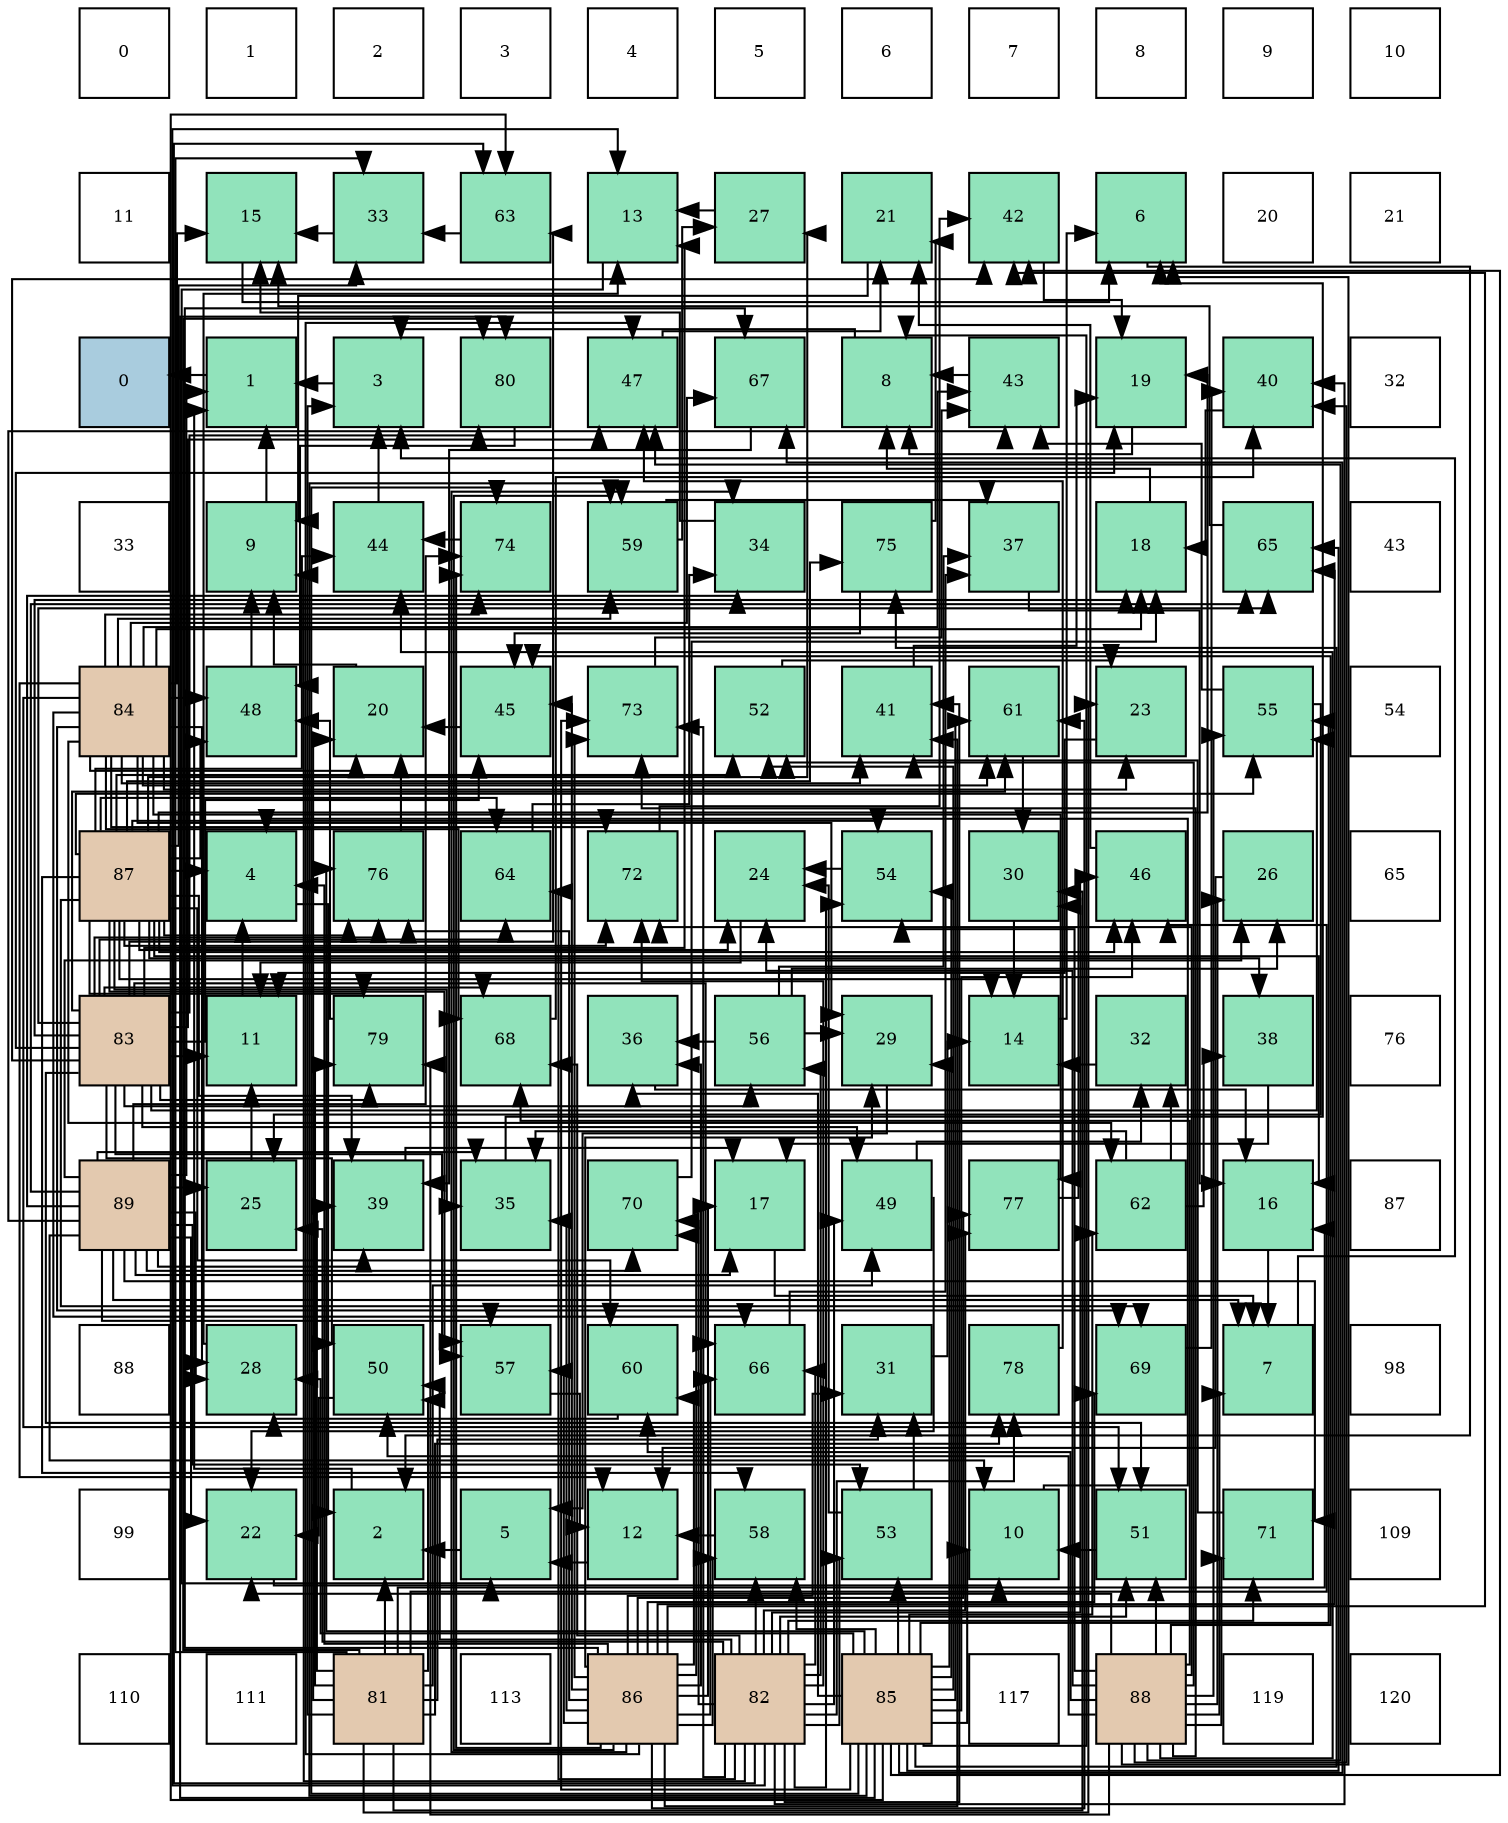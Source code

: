 digraph layout{
 rankdir=TB;
 splines=ortho;
 node [style=filled shape=square fixedsize=true width=0.6];
0[label="0", fontsize=8, fillcolor="#ffffff"];
1[label="1", fontsize=8, fillcolor="#ffffff"];
2[label="2", fontsize=8, fillcolor="#ffffff"];
3[label="3", fontsize=8, fillcolor="#ffffff"];
4[label="4", fontsize=8, fillcolor="#ffffff"];
5[label="5", fontsize=8, fillcolor="#ffffff"];
6[label="6", fontsize=8, fillcolor="#ffffff"];
7[label="7", fontsize=8, fillcolor="#ffffff"];
8[label="8", fontsize=8, fillcolor="#ffffff"];
9[label="9", fontsize=8, fillcolor="#ffffff"];
10[label="10", fontsize=8, fillcolor="#ffffff"];
11[label="11", fontsize=8, fillcolor="#ffffff"];
12[label="15", fontsize=8, fillcolor="#91e3bb"];
13[label="33", fontsize=8, fillcolor="#91e3bb"];
14[label="63", fontsize=8, fillcolor="#91e3bb"];
15[label="13", fontsize=8, fillcolor="#91e3bb"];
16[label="27", fontsize=8, fillcolor="#91e3bb"];
17[label="21", fontsize=8, fillcolor="#91e3bb"];
18[label="42", fontsize=8, fillcolor="#91e3bb"];
19[label="6", fontsize=8, fillcolor="#91e3bb"];
20[label="20", fontsize=8, fillcolor="#ffffff"];
21[label="21", fontsize=8, fillcolor="#ffffff"];
22[label="0", fontsize=8, fillcolor="#a9ccde"];
23[label="1", fontsize=8, fillcolor="#91e3bb"];
24[label="3", fontsize=8, fillcolor="#91e3bb"];
25[label="80", fontsize=8, fillcolor="#91e3bb"];
26[label="47", fontsize=8, fillcolor="#91e3bb"];
27[label="67", fontsize=8, fillcolor="#91e3bb"];
28[label="8", fontsize=8, fillcolor="#91e3bb"];
29[label="43", fontsize=8, fillcolor="#91e3bb"];
30[label="19", fontsize=8, fillcolor="#91e3bb"];
31[label="40", fontsize=8, fillcolor="#91e3bb"];
32[label="32", fontsize=8, fillcolor="#ffffff"];
33[label="33", fontsize=8, fillcolor="#ffffff"];
34[label="9", fontsize=8, fillcolor="#91e3bb"];
35[label="44", fontsize=8, fillcolor="#91e3bb"];
36[label="74", fontsize=8, fillcolor="#91e3bb"];
37[label="59", fontsize=8, fillcolor="#91e3bb"];
38[label="34", fontsize=8, fillcolor="#91e3bb"];
39[label="75", fontsize=8, fillcolor="#91e3bb"];
40[label="37", fontsize=8, fillcolor="#91e3bb"];
41[label="18", fontsize=8, fillcolor="#91e3bb"];
42[label="65", fontsize=8, fillcolor="#91e3bb"];
43[label="43", fontsize=8, fillcolor="#ffffff"];
44[label="84", fontsize=8, fillcolor="#e3c9af"];
45[label="48", fontsize=8, fillcolor="#91e3bb"];
46[label="20", fontsize=8, fillcolor="#91e3bb"];
47[label="45", fontsize=8, fillcolor="#91e3bb"];
48[label="73", fontsize=8, fillcolor="#91e3bb"];
49[label="52", fontsize=8, fillcolor="#91e3bb"];
50[label="41", fontsize=8, fillcolor="#91e3bb"];
51[label="61", fontsize=8, fillcolor="#91e3bb"];
52[label="23", fontsize=8, fillcolor="#91e3bb"];
53[label="55", fontsize=8, fillcolor="#91e3bb"];
54[label="54", fontsize=8, fillcolor="#ffffff"];
55[label="87", fontsize=8, fillcolor="#e3c9af"];
56[label="4", fontsize=8, fillcolor="#91e3bb"];
57[label="76", fontsize=8, fillcolor="#91e3bb"];
58[label="64", fontsize=8, fillcolor="#91e3bb"];
59[label="72", fontsize=8, fillcolor="#91e3bb"];
60[label="24", fontsize=8, fillcolor="#91e3bb"];
61[label="54", fontsize=8, fillcolor="#91e3bb"];
62[label="30", fontsize=8, fillcolor="#91e3bb"];
63[label="46", fontsize=8, fillcolor="#91e3bb"];
64[label="26", fontsize=8, fillcolor="#91e3bb"];
65[label="65", fontsize=8, fillcolor="#ffffff"];
66[label="83", fontsize=8, fillcolor="#e3c9af"];
67[label="11", fontsize=8, fillcolor="#91e3bb"];
68[label="79", fontsize=8, fillcolor="#91e3bb"];
69[label="68", fontsize=8, fillcolor="#91e3bb"];
70[label="36", fontsize=8, fillcolor="#91e3bb"];
71[label="56", fontsize=8, fillcolor="#91e3bb"];
72[label="29", fontsize=8, fillcolor="#91e3bb"];
73[label="14", fontsize=8, fillcolor="#91e3bb"];
74[label="32", fontsize=8, fillcolor="#91e3bb"];
75[label="38", fontsize=8, fillcolor="#91e3bb"];
76[label="76", fontsize=8, fillcolor="#ffffff"];
77[label="89", fontsize=8, fillcolor="#e3c9af"];
78[label="25", fontsize=8, fillcolor="#91e3bb"];
79[label="39", fontsize=8, fillcolor="#91e3bb"];
80[label="35", fontsize=8, fillcolor="#91e3bb"];
81[label="70", fontsize=8, fillcolor="#91e3bb"];
82[label="17", fontsize=8, fillcolor="#91e3bb"];
83[label="49", fontsize=8, fillcolor="#91e3bb"];
84[label="77", fontsize=8, fillcolor="#91e3bb"];
85[label="62", fontsize=8, fillcolor="#91e3bb"];
86[label="16", fontsize=8, fillcolor="#91e3bb"];
87[label="87", fontsize=8, fillcolor="#ffffff"];
88[label="88", fontsize=8, fillcolor="#ffffff"];
89[label="28", fontsize=8, fillcolor="#91e3bb"];
90[label="50", fontsize=8, fillcolor="#91e3bb"];
91[label="57", fontsize=8, fillcolor="#91e3bb"];
92[label="60", fontsize=8, fillcolor="#91e3bb"];
93[label="66", fontsize=8, fillcolor="#91e3bb"];
94[label="31", fontsize=8, fillcolor="#91e3bb"];
95[label="78", fontsize=8, fillcolor="#91e3bb"];
96[label="69", fontsize=8, fillcolor="#91e3bb"];
97[label="7", fontsize=8, fillcolor="#91e3bb"];
98[label="98", fontsize=8, fillcolor="#ffffff"];
99[label="99", fontsize=8, fillcolor="#ffffff"];
100[label="22", fontsize=8, fillcolor="#91e3bb"];
101[label="2", fontsize=8, fillcolor="#91e3bb"];
102[label="5", fontsize=8, fillcolor="#91e3bb"];
103[label="12", fontsize=8, fillcolor="#91e3bb"];
104[label="58", fontsize=8, fillcolor="#91e3bb"];
105[label="53", fontsize=8, fillcolor="#91e3bb"];
106[label="10", fontsize=8, fillcolor="#91e3bb"];
107[label="51", fontsize=8, fillcolor="#91e3bb"];
108[label="71", fontsize=8, fillcolor="#91e3bb"];
109[label="109", fontsize=8, fillcolor="#ffffff"];
110[label="110", fontsize=8, fillcolor="#ffffff"];
111[label="111", fontsize=8, fillcolor="#ffffff"];
112[label="81", fontsize=8, fillcolor="#e3c9af"];
113[label="113", fontsize=8, fillcolor="#ffffff"];
114[label="86", fontsize=8, fillcolor="#e3c9af"];
115[label="82", fontsize=8, fillcolor="#e3c9af"];
116[label="85", fontsize=8, fillcolor="#e3c9af"];
117[label="117", fontsize=8, fillcolor="#ffffff"];
118[label="88", fontsize=8, fillcolor="#e3c9af"];
119[label="119", fontsize=8, fillcolor="#ffffff"];
120[label="120", fontsize=8, fillcolor="#ffffff"];
edge [constraint=false, style=vis];23 -> 22;
101 -> 23;
24 -> 23;
56 -> 101;
102 -> 101;
19 -> 101;
97 -> 24;
28 -> 24;
34 -> 23;
106 -> 56;
67 -> 56;
103 -> 102;
15 -> 102;
73 -> 19;
12 -> 19;
86 -> 97;
82 -> 97;
41 -> 28;
30 -> 28;
46 -> 34;
17 -> 34;
100 -> 106;
52 -> 67;
60 -> 67;
78 -> 67;
64 -> 103;
16 -> 15;
89 -> 15;
72 -> 102;
62 -> 73;
94 -> 73;
74 -> 73;
13 -> 12;
38 -> 12;
80 -> 19;
70 -> 86;
40 -> 86;
75 -> 82;
79 -> 82;
31 -> 41;
50 -> 30;
18 -> 30;
29 -> 28;
35 -> 24;
47 -> 46;
63 -> 17;
26 -> 17;
45 -> 34;
83 -> 100;
83 -> 74;
90 -> 100;
107 -> 106;
49 -> 52;
105 -> 60;
105 -> 94;
61 -> 60;
53 -> 78;
53 -> 29;
71 -> 64;
71 -> 72;
71 -> 70;
71 -> 40;
91 -> 103;
104 -> 103;
37 -> 16;
37 -> 40;
92 -> 89;
51 -> 62;
85 -> 74;
85 -> 80;
85 -> 75;
14 -> 13;
58 -> 38;
42 -> 12;
93 -> 40;
27 -> 79;
69 -> 31;
96 -> 31;
81 -> 41;
108 -> 50;
59 -> 18;
48 -> 29;
36 -> 35;
39 -> 17;
39 -> 47;
57 -> 46;
84 -> 63;
95 -> 26;
68 -> 45;
25 -> 45;
112 -> 101;
112 -> 24;
112 -> 86;
112 -> 46;
112 -> 52;
112 -> 62;
112 -> 94;
112 -> 13;
112 -> 79;
112 -> 63;
112 -> 83;
112 -> 90;
112 -> 95;
112 -> 68;
112 -> 25;
115 -> 34;
115 -> 15;
115 -> 78;
115 -> 62;
115 -> 31;
115 -> 50;
115 -> 83;
115 -> 90;
115 -> 107;
115 -> 105;
115 -> 61;
115 -> 71;
115 -> 104;
115 -> 14;
115 -> 58;
115 -> 93;
115 -> 69;
115 -> 81;
115 -> 108;
115 -> 59;
115 -> 48;
115 -> 84;
115 -> 95;
66 -> 67;
66 -> 15;
66 -> 41;
66 -> 30;
66 -> 18;
66 -> 47;
66 -> 26;
66 -> 83;
66 -> 90;
66 -> 107;
66 -> 53;
66 -> 71;
66 -> 91;
66 -> 51;
66 -> 14;
66 -> 58;
66 -> 42;
66 -> 93;
66 -> 69;
66 -> 57;
66 -> 68;
66 -> 25;
44 -> 103;
44 -> 12;
44 -> 41;
44 -> 46;
44 -> 52;
44 -> 89;
44 -> 72;
44 -> 50;
44 -> 29;
44 -> 45;
44 -> 107;
44 -> 37;
44 -> 51;
44 -> 85;
44 -> 93;
44 -> 27;
44 -> 69;
44 -> 96;
44 -> 59;
44 -> 36;
44 -> 84;
116 -> 28;
116 -> 106;
116 -> 89;
116 -> 72;
116 -> 70;
116 -> 18;
116 -> 63;
116 -> 49;
116 -> 105;
116 -> 61;
116 -> 53;
116 -> 104;
116 -> 37;
116 -> 51;
116 -> 85;
116 -> 14;
116 -> 42;
116 -> 27;
116 -> 48;
116 -> 36;
116 -> 39;
116 -> 57;
116 -> 25;
114 -> 56;
114 -> 82;
114 -> 72;
114 -> 94;
114 -> 38;
114 -> 80;
114 -> 70;
114 -> 50;
114 -> 18;
114 -> 47;
114 -> 26;
114 -> 91;
114 -> 104;
114 -> 37;
114 -> 92;
114 -> 51;
114 -> 42;
114 -> 93;
114 -> 27;
114 -> 96;
114 -> 81;
114 -> 48;
114 -> 36;
114 -> 57;
114 -> 84;
55 -> 56;
55 -> 73;
55 -> 86;
55 -> 30;
55 -> 60;
55 -> 16;
55 -> 13;
55 -> 80;
55 -> 75;
55 -> 79;
55 -> 35;
55 -> 63;
55 -> 45;
55 -> 49;
55 -> 61;
55 -> 53;
55 -> 91;
55 -> 104;
55 -> 92;
55 -> 58;
55 -> 96;
55 -> 59;
55 -> 39;
55 -> 57;
55 -> 68;
118 -> 19;
118 -> 97;
118 -> 100;
118 -> 60;
118 -> 64;
118 -> 31;
118 -> 35;
118 -> 47;
118 -> 26;
118 -> 90;
118 -> 107;
118 -> 49;
118 -> 61;
118 -> 53;
118 -> 92;
118 -> 69;
118 -> 108;
118 -> 59;
118 -> 48;
118 -> 68;
77 -> 23;
77 -> 97;
77 -> 106;
77 -> 82;
77 -> 100;
77 -> 78;
77 -> 64;
77 -> 89;
77 -> 38;
77 -> 80;
77 -> 79;
77 -> 29;
77 -> 105;
77 -> 91;
77 -> 42;
77 -> 81;
77 -> 108;
77 -> 36;
edge [constraint=true, style=invis];
0 -> 11 -> 22 -> 33 -> 44 -> 55 -> 66 -> 77 -> 88 -> 99 -> 110;
1 -> 12 -> 23 -> 34 -> 45 -> 56 -> 67 -> 78 -> 89 -> 100 -> 111;
2 -> 13 -> 24 -> 35 -> 46 -> 57 -> 68 -> 79 -> 90 -> 101 -> 112;
3 -> 14 -> 25 -> 36 -> 47 -> 58 -> 69 -> 80 -> 91 -> 102 -> 113;
4 -> 15 -> 26 -> 37 -> 48 -> 59 -> 70 -> 81 -> 92 -> 103 -> 114;
5 -> 16 -> 27 -> 38 -> 49 -> 60 -> 71 -> 82 -> 93 -> 104 -> 115;
6 -> 17 -> 28 -> 39 -> 50 -> 61 -> 72 -> 83 -> 94 -> 105 -> 116;
7 -> 18 -> 29 -> 40 -> 51 -> 62 -> 73 -> 84 -> 95 -> 106 -> 117;
8 -> 19 -> 30 -> 41 -> 52 -> 63 -> 74 -> 85 -> 96 -> 107 -> 118;
9 -> 20 -> 31 -> 42 -> 53 -> 64 -> 75 -> 86 -> 97 -> 108 -> 119;
10 -> 21 -> 32 -> 43 -> 54 -> 65 -> 76 -> 87 -> 98 -> 109 -> 120;
rank = same {0 -> 1 -> 2 -> 3 -> 4 -> 5 -> 6 -> 7 -> 8 -> 9 -> 10};
rank = same {11 -> 12 -> 13 -> 14 -> 15 -> 16 -> 17 -> 18 -> 19 -> 20 -> 21};
rank = same {22 -> 23 -> 24 -> 25 -> 26 -> 27 -> 28 -> 29 -> 30 -> 31 -> 32};
rank = same {33 -> 34 -> 35 -> 36 -> 37 -> 38 -> 39 -> 40 -> 41 -> 42 -> 43};
rank = same {44 -> 45 -> 46 -> 47 -> 48 -> 49 -> 50 -> 51 -> 52 -> 53 -> 54};
rank = same {55 -> 56 -> 57 -> 58 -> 59 -> 60 -> 61 -> 62 -> 63 -> 64 -> 65};
rank = same {66 -> 67 -> 68 -> 69 -> 70 -> 71 -> 72 -> 73 -> 74 -> 75 -> 76};
rank = same {77 -> 78 -> 79 -> 80 -> 81 -> 82 -> 83 -> 84 -> 85 -> 86 -> 87};
rank = same {88 -> 89 -> 90 -> 91 -> 92 -> 93 -> 94 -> 95 -> 96 -> 97 -> 98};
rank = same {99 -> 100 -> 101 -> 102 -> 103 -> 104 -> 105 -> 106 -> 107 -> 108 -> 109};
rank = same {110 -> 111 -> 112 -> 113 -> 114 -> 115 -> 116 -> 117 -> 118 -> 119 -> 120};
}